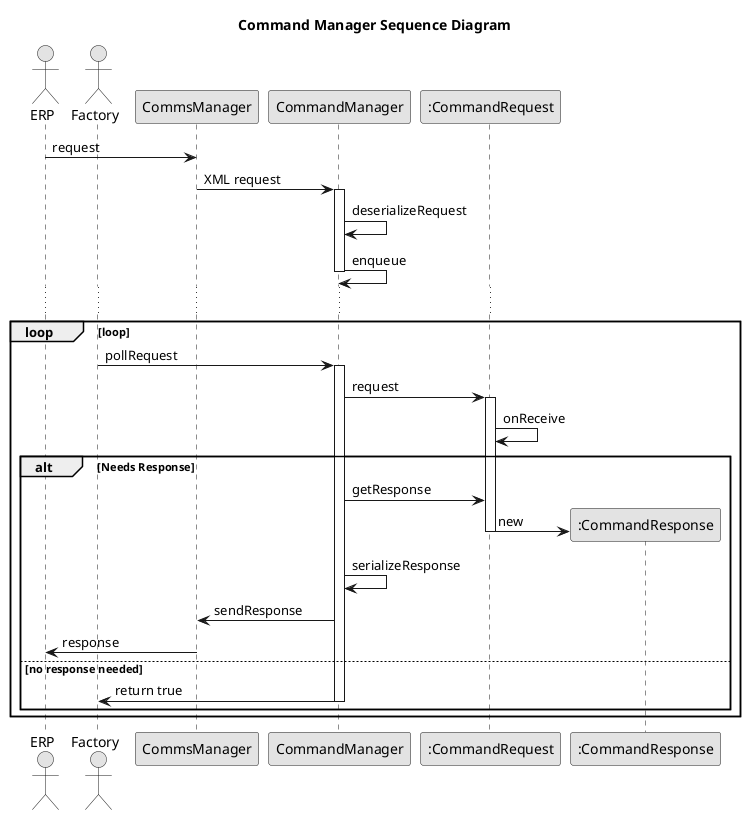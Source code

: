 @startuml

skinparam linetype ortho
skinparam Monochrome true
skinparam classAttributeIconSize 0

title Command Manager Sequence Diagram

Actor ERP
Actor Factory
ERP ->CommsManager: request
CommsManager ->CommandManager: XML request
activate CommandManager

CommandManager->CommandManager: deserializeRequest

CommandManager->CommandManager: enqueue
deactivate CommandManager

...

loop loop


Factory->CommandManager: pollRequest
activate CommandManager

CommandManager->":CommandRequest": request
activate ":CommandRequest"

":CommandRequest"->":CommandRequest": onReceive

alt  Needs Response
    CommandManager->":CommandRequest": getResponse

    Create ":CommandResponse"
    ":CommandRequest"->":CommandResponse": new 
    deactivate ":CommandRequest"



    CommandManager->CommandManager: serializeResponse
    CommandManager->CommsManager: sendResponse
    CommsManager ->ERP: response



    else no response needed
        CommandManager->Factory: return true
        deactivate CommandManager

end

end


@enduml